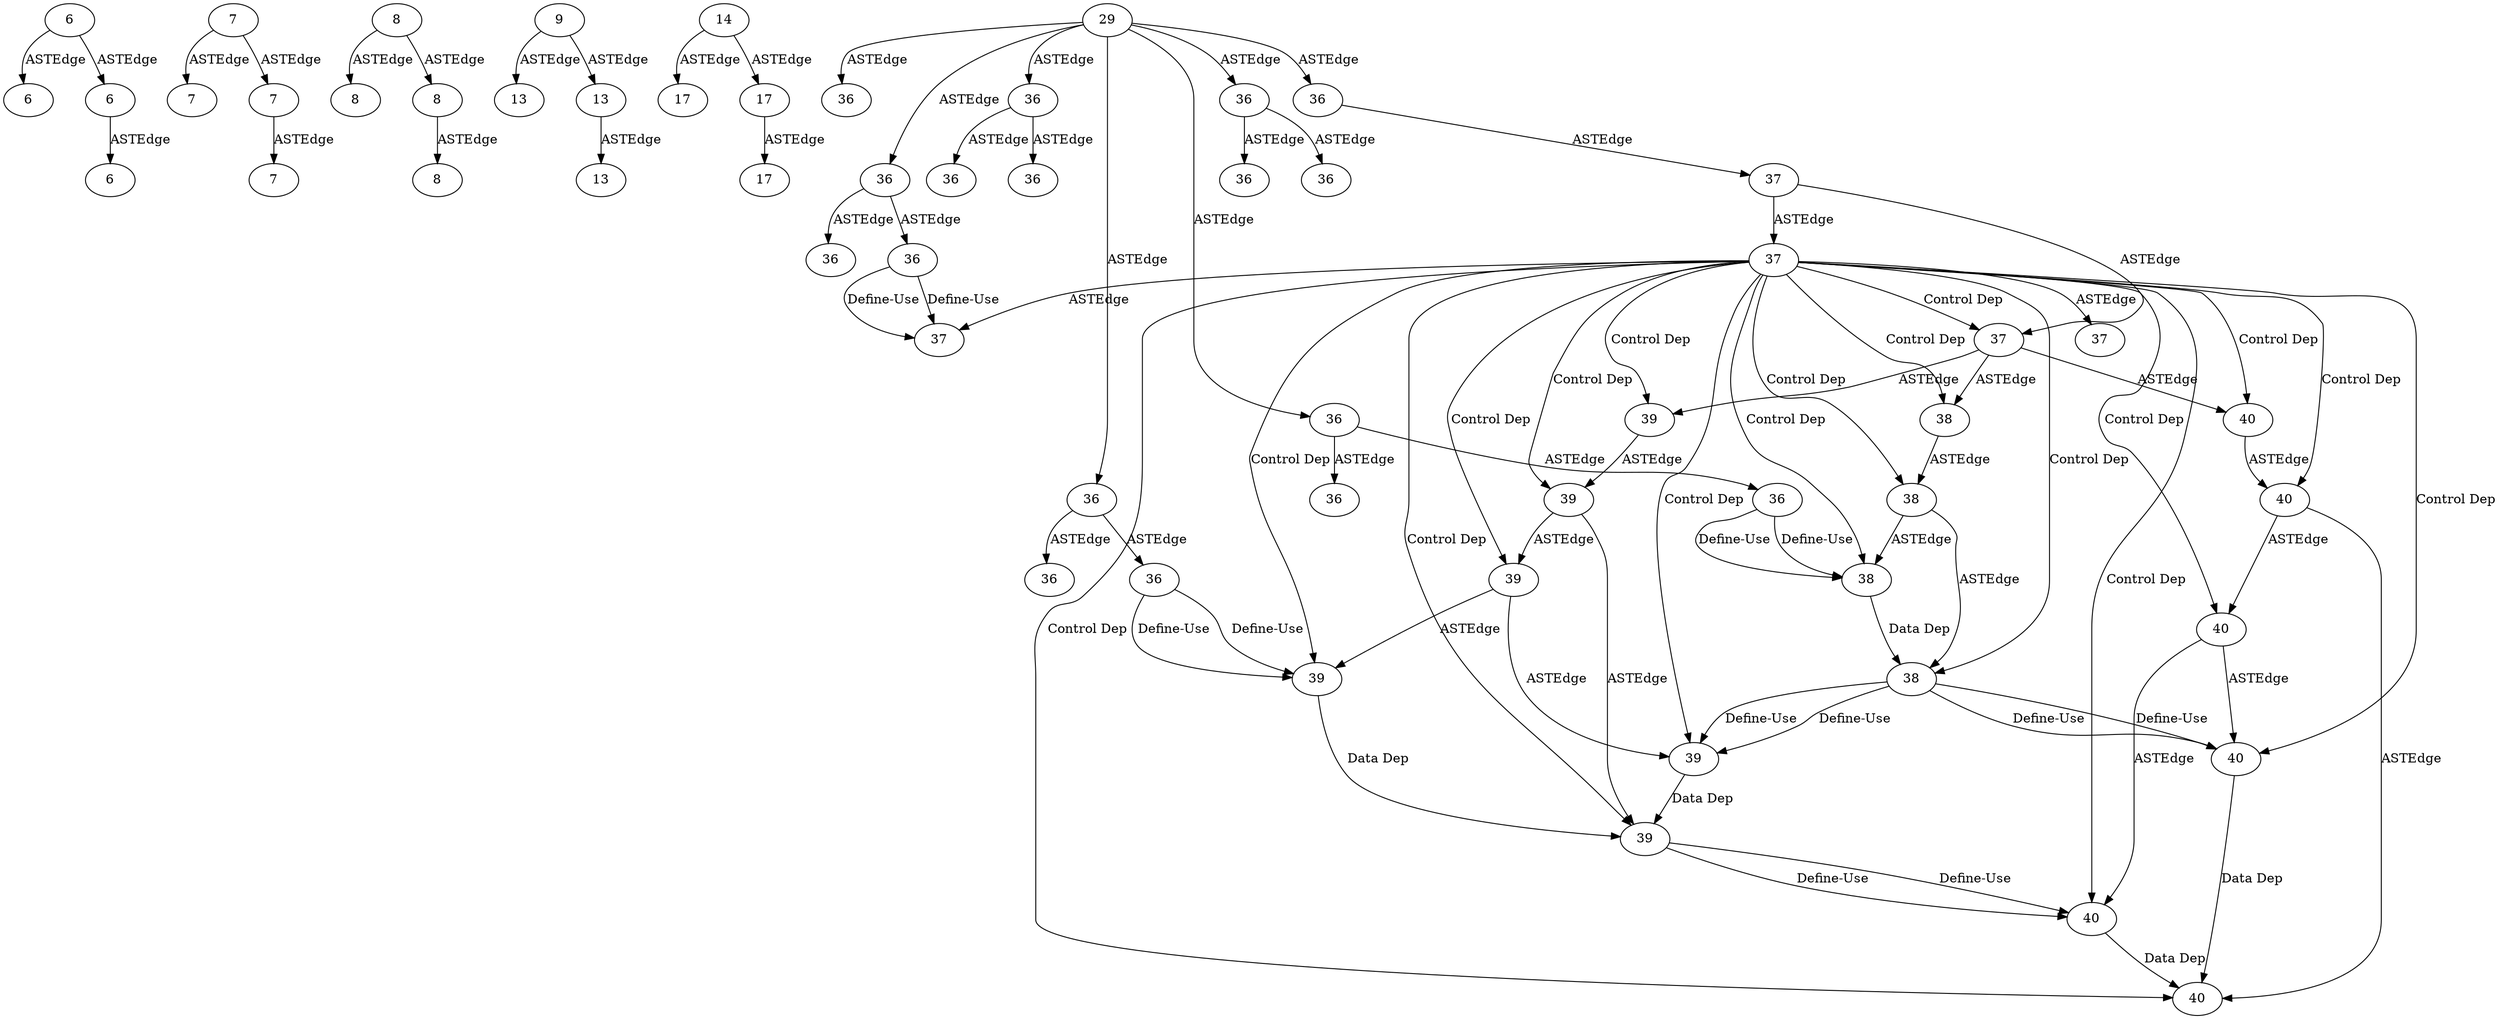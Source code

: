 digraph "Node.Node#ASTNode#String#int#int#Node#" {
1 [label="6" shape=ellipse]
2 [label="6" shape=ellipse]
3 [label="6" shape=ellipse]
4 [label="6" shape=ellipse]
5 [label="7" shape=ellipse]
6 [label="7" shape=ellipse]
7 [label="7" shape=ellipse]
8 [label="7" shape=ellipse]
9 [label="8" shape=ellipse]
10 [label="8" shape=ellipse]
11 [label="8" shape=ellipse]
12 [label="8" shape=ellipse]
13 [label="13" shape=ellipse]
14 [label="13" shape=ellipse]
15 [label="13" shape=ellipse]
16 [label="9" shape=ellipse]
17 [label="17" shape=ellipse]
18 [label="17" shape=ellipse]
19 [label="17" shape=ellipse]
20 [label="14" shape=ellipse]
21 [label="36" shape=ellipse]
22 [label="36" shape=ellipse]
23 [label="36" shape=ellipse]
24 [label="36" shape=ellipse]
25 [label="36" shape=ellipse]
26 [label="36" shape=ellipse]
27 [label="36" shape=ellipse]
28 [label="36" shape=ellipse]
29 [label="36" shape=ellipse]
30 [label="36" shape=ellipse]
31 [label="36" shape=ellipse]
32 [label="36" shape=ellipse]
33 [label="36" shape=ellipse]
34 [label="36" shape=ellipse]
35 [label="36" shape=ellipse]
36 [label="36" shape=ellipse]
37 [label="37" shape=ellipse]
38 [label="37" shape=ellipse]
39 [label="37" shape=ellipse]
40 [label="38" shape=ellipse]
41 [label="38" shape=ellipse]
42 [label="38" shape=ellipse]
43 [label="38" shape=ellipse]
44 [label="39" shape=ellipse]
45 [label="39" shape=ellipse]
46 [label="39" shape=ellipse]
47 [label="39" shape=ellipse]
48 [label="39" shape=ellipse]
49 [label="39" shape=ellipse]
50 [label="40" shape=ellipse]
51 [label="40" shape=ellipse]
52 [label="40" shape=ellipse]
53 [label="40" shape=ellipse]
54 [label="40" shape=ellipse]
55 [label="40" shape=ellipse]
56 [label="37" shape=ellipse]
57 [label="37" shape=ellipse]
58 [label="36" shape=ellipse]
59 [label="29" shape=ellipse]
3 -> 2 [label="ASTEdge"];
4 -> 1 [label="ASTEdge"];
4 -> 3 [label="ASTEdge"];
7 -> 6 [label="ASTEdge"];
8 -> 5 [label="ASTEdge"];
8 -> 7 [label="ASTEdge"];
11 -> 10 [label="ASTEdge"];
12 -> 9 [label="ASTEdge"];
12 -> 11 [label="ASTEdge"];
15 -> 14 [label="ASTEdge"];
16 -> 13 [label="ASTEdge"];
16 -> 15 [label="ASTEdge"];
19 -> 18 [label="ASTEdge"];
20 -> 17 [label="ASTEdge"];
20 -> 19 [label="ASTEdge"];
23 -> 37 [label="Define-Use"];
23 -> 37 [label="Define-Use"];
24 -> 22 [label="ASTEdge"];
24 -> 23 [label="ASTEdge"];
27 -> 25 [label="ASTEdge"];
27 -> 26 [label="ASTEdge"];
29 -> 41 [label="Define-Use"];
29 -> 41 [label="Define-Use"];
30 -> 28 [label="ASTEdge"];
30 -> 29 [label="ASTEdge"];
32 -> 45 [label="Define-Use"];
32 -> 45 [label="Define-Use"];
33 -> 31 [label="ASTEdge"];
33 -> 32 [label="ASTEdge"];
36 -> 34 [label="ASTEdge"];
36 -> 35 [label="ASTEdge"];
39 -> 37 [label="ASTEdge"];
39 -> 38 [label="ASTEdge"];
39 -> 56 [label="Control Dep"];
39 -> 43 [label="Control Dep"];
39 -> 42 [label="Control Dep"];
39 -> 40 [label="Control Dep"];
39 -> 41 [label="Control Dep"];
39 -> 49 [label="Control Dep"];
39 -> 48 [label="Control Dep"];
39 -> 44 [label="Control Dep"];
39 -> 47 [label="Control Dep"];
39 -> 45 [label="Control Dep"];
39 -> 46 [label="Control Dep"];
39 -> 55 [label="Control Dep"];
39 -> 54 [label="Control Dep"];
39 -> 50 [label="Control Dep"];
39 -> 53 [label="Control Dep"];
39 -> 51 [label="Control Dep"];
39 -> 52 [label="Control Dep"];
40 -> 46 [label="Define-Use"];
40 -> 46 [label="Define-Use"];
40 -> 52 [label="Define-Use"];
40 -> 52 [label="Define-Use"];
41 -> 40 [label="Data Dep"];
42 -> 40 [label="ASTEdge"];
42 -> 41 [label="ASTEdge"];
43 -> 42 [label="ASTEdge"];
44 -> 51 [label="Define-Use"];
44 -> 51 [label="Define-Use"];
45 -> 44 [label="Data Dep"];
46 -> 44 [label="Data Dep"];
47 -> 45 [label="ASTEdge"];
47 -> 46 [label="ASTEdge"];
48 -> 44 [label="ASTEdge"];
48 -> 47 [label="ASTEdge"];
49 -> 48 [label="ASTEdge"];
51 -> 50 [label="Data Dep"];
52 -> 50 [label="Data Dep"];
53 -> 51 [label="ASTEdge"];
53 -> 52 [label="ASTEdge"];
54 -> 50 [label="ASTEdge"];
54 -> 53 [label="ASTEdge"];
55 -> 54 [label="ASTEdge"];
56 -> 43 [label="ASTEdge"];
56 -> 49 [label="ASTEdge"];
56 -> 55 [label="ASTEdge"];
57 -> 39 [label="ASTEdge"];
57 -> 56 [label="ASTEdge"];
58 -> 57 [label="ASTEdge"];
59 -> 21 [label="ASTEdge"];
59 -> 24 [label="ASTEdge"];
59 -> 27 [label="ASTEdge"];
59 -> 30 [label="ASTEdge"];
59 -> 33 [label="ASTEdge"];
59 -> 36 [label="ASTEdge"];
59 -> 58 [label="ASTEdge"];
}